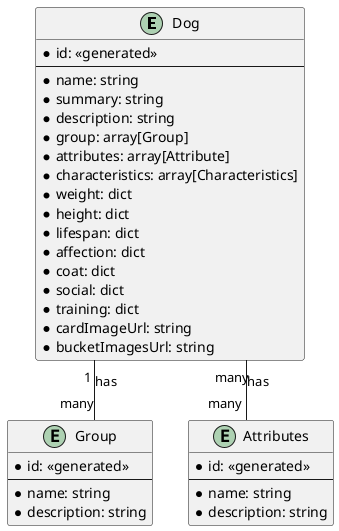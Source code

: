 @startuml relations

skinparam linetype ortho

entity Dog {
    * id: <<generated>>
    --
    * name: string
    * summary: string
    * description: string
    * group: array[Group]
    * attributes: array[Attribute]
    * characteristics: array[Characteristics]
    * weight: dict
    * height: dict
    * lifespan: dict
    * affection: dict
    * coat: dict
    * social: dict
    * training: dict
    * cardImageUrl: string
    * bucketImagesUrl: string
}

entity Group {
    * id: <<generated>>
    --
    * name: string
    * description: string
}

entity Attributes {
    * id: <<generated>>
    --
    * name: string
    * description: string
}

Dog "many" -- "many" Attributes : has
Dog "1" -- "many" Group : has


@enduml
